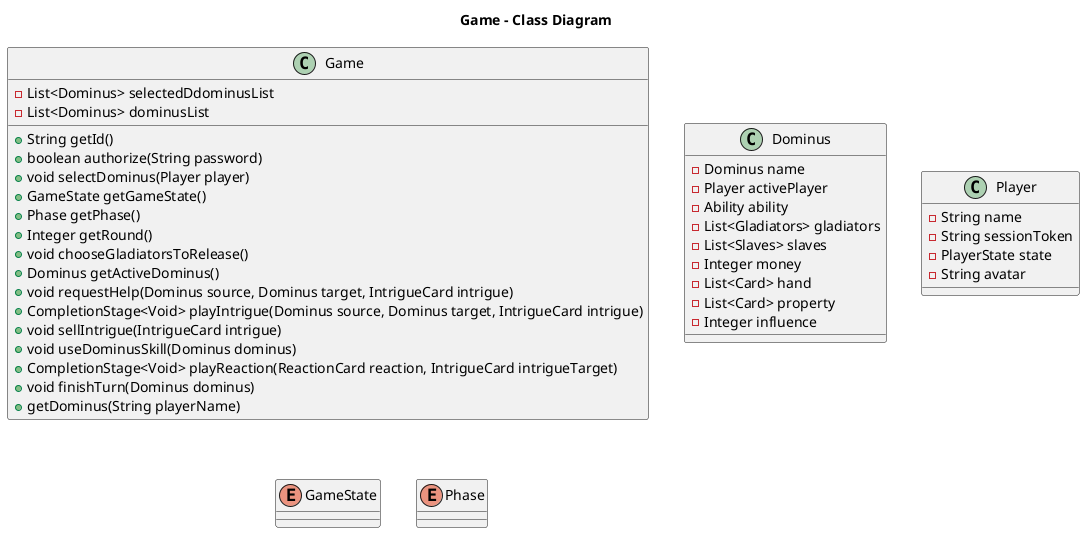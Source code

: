 @startuml

title Game - Class Diagram


class Game {
  -List<Dominus> selectedDdominusList
  -List<Dominus> dominusList 
  +String getId()
  +boolean authorize(String password)
  +void selectDominus(Player player)
  +GameState getGameState()
  +Phase getPhase()
  +Integer getRound()
  +void chooseGladiatorsToRelease()
  +Dominus getActiveDominus()
  +void requestHelp(Dominus source, Dominus target, IntrigueCard intrigue)
  +CompletionStage<Void> playIntrigue(Dominus source, Dominus target, IntrigueCard intrigue)
  +void sellIntrigue(IntrigueCard intrigue)
  +void useDominusSkill(Dominus dominus)
  +CompletionStage<Void> playReaction(ReactionCard reaction, IntrigueCard intrigueTarget)
  +void finishTurn(Dominus dominus)
  +getDominus(String playerName)
  
}

class Dominus{
 -Dominus name
 -Player activePlayer
 -Ability ability
 -List<Gladiators> gladiators
 -List<Slaves> slaves
 -Integer money
 -List<Card> hand
 -List<Card> property
 -Integer influence
}
class Player{
 -String name
 -String sessionToken
 -PlayerState state
 -String avatar
}
enum GameState
enum Phase

@enduml